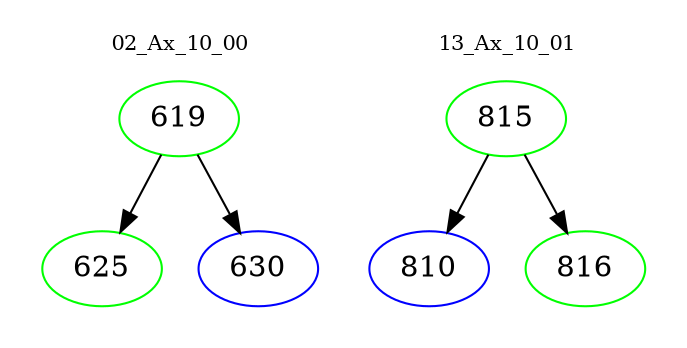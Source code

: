 digraph{
subgraph cluster_0 {
color = white
label = "02_Ax_10_00";
fontsize=10;
T0_619 [label="619", color="green"]
T0_619 -> T0_625 [color="black"]
T0_625 [label="625", color="green"]
T0_619 -> T0_630 [color="black"]
T0_630 [label="630", color="blue"]
}
subgraph cluster_1 {
color = white
label = "13_Ax_10_01";
fontsize=10;
T1_815 [label="815", color="green"]
T1_815 -> T1_810 [color="black"]
T1_810 [label="810", color="blue"]
T1_815 -> T1_816 [color="black"]
T1_816 [label="816", color="green"]
}
}

